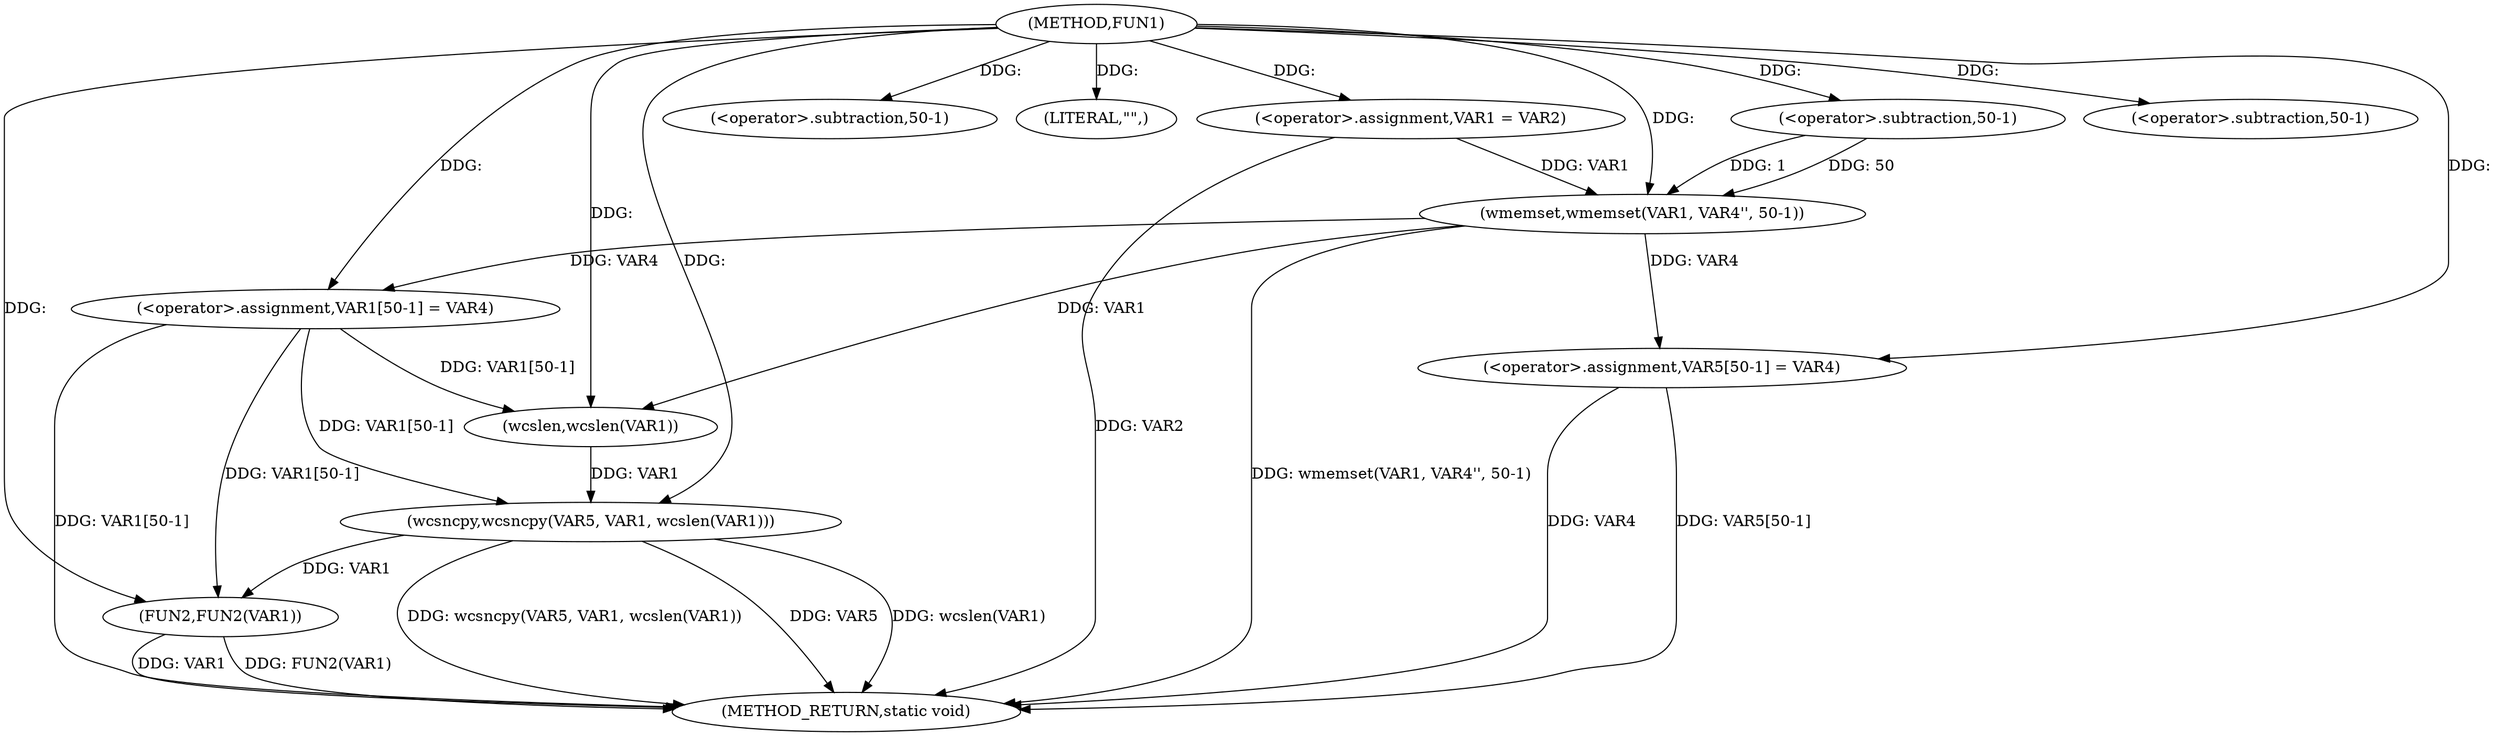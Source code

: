 digraph FUN1 {  
"1000100" [label = "(METHOD,FUN1)" ]
"1000138" [label = "(METHOD_RETURN,static void)" ]
"1000104" [label = "(<operator>.assignment,VAR1 = VAR2)" ]
"1000109" [label = "(wmemset,wmemset(VAR1, VAR4'', 50-1))" ]
"1000112" [label = "(<operator>.subtraction,50-1)" ]
"1000115" [label = "(<operator>.assignment,VAR1[50-1] = VAR4)" ]
"1000118" [label = "(<operator>.subtraction,50-1)" ]
"1000123" [label = "(LITERAL,\"\",)" ]
"1000124" [label = "(wcsncpy,wcsncpy(VAR5, VAR1, wcslen(VAR1)))" ]
"1000127" [label = "(wcslen,wcslen(VAR1))" ]
"1000129" [label = "(<operator>.assignment,VAR5[50-1] = VAR4)" ]
"1000132" [label = "(<operator>.subtraction,50-1)" ]
"1000136" [label = "(FUN2,FUN2(VAR1))" ]
  "1000129" -> "1000138"  [ label = "DDG: VAR5[50-1]"] 
  "1000124" -> "1000138"  [ label = "DDG: VAR5"] 
  "1000124" -> "1000138"  [ label = "DDG: wcslen(VAR1)"] 
  "1000129" -> "1000138"  [ label = "DDG: VAR4"] 
  "1000136" -> "1000138"  [ label = "DDG: FUN2(VAR1)"] 
  "1000115" -> "1000138"  [ label = "DDG: VAR1[50-1]"] 
  "1000124" -> "1000138"  [ label = "DDG: wcsncpy(VAR5, VAR1, wcslen(VAR1))"] 
  "1000136" -> "1000138"  [ label = "DDG: VAR1"] 
  "1000104" -> "1000138"  [ label = "DDG: VAR2"] 
  "1000109" -> "1000138"  [ label = "DDG: wmemset(VAR1, VAR4'', 50-1)"] 
  "1000100" -> "1000104"  [ label = "DDG: "] 
  "1000104" -> "1000109"  [ label = "DDG: VAR1"] 
  "1000100" -> "1000109"  [ label = "DDG: "] 
  "1000112" -> "1000109"  [ label = "DDG: 50"] 
  "1000112" -> "1000109"  [ label = "DDG: 1"] 
  "1000100" -> "1000112"  [ label = "DDG: "] 
  "1000109" -> "1000115"  [ label = "DDG: VAR4"] 
  "1000100" -> "1000115"  [ label = "DDG: "] 
  "1000100" -> "1000118"  [ label = "DDG: "] 
  "1000100" -> "1000123"  [ label = "DDG: "] 
  "1000100" -> "1000124"  [ label = "DDG: "] 
  "1000127" -> "1000124"  [ label = "DDG: VAR1"] 
  "1000115" -> "1000124"  [ label = "DDG: VAR1[50-1]"] 
  "1000109" -> "1000127"  [ label = "DDG: VAR1"] 
  "1000115" -> "1000127"  [ label = "DDG: VAR1[50-1]"] 
  "1000100" -> "1000127"  [ label = "DDG: "] 
  "1000100" -> "1000129"  [ label = "DDG: "] 
  "1000109" -> "1000129"  [ label = "DDG: VAR4"] 
  "1000100" -> "1000132"  [ label = "DDG: "] 
  "1000124" -> "1000136"  [ label = "DDG: VAR1"] 
  "1000115" -> "1000136"  [ label = "DDG: VAR1[50-1]"] 
  "1000100" -> "1000136"  [ label = "DDG: "] 
}
